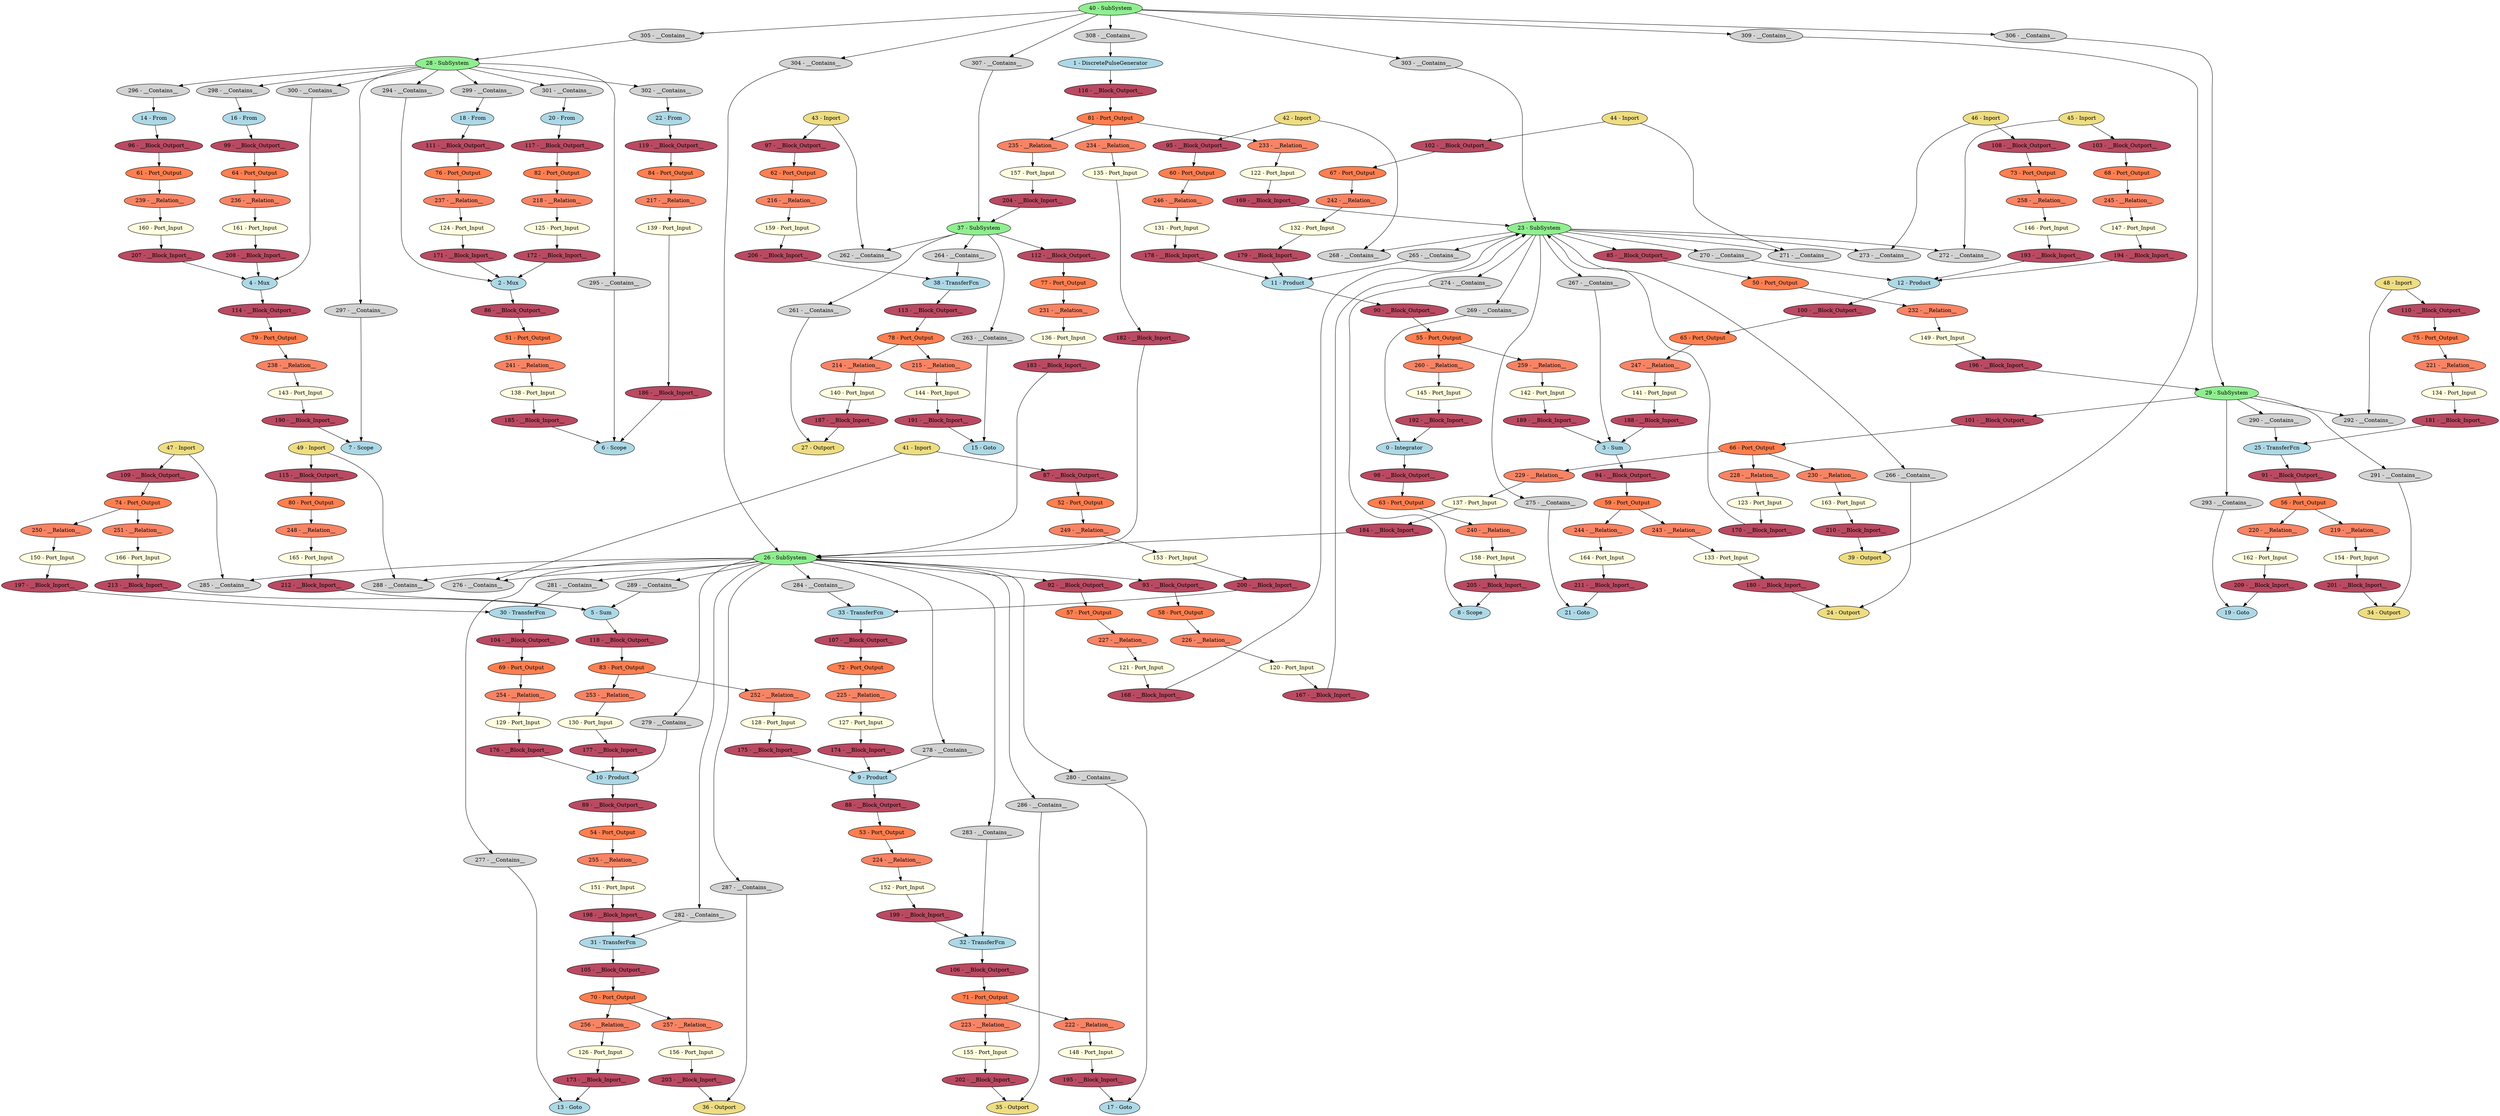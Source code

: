 digraph HAdapt {
"0 - Integrator" [style=filled, fillcolor=lightblue];
"1 - DiscretePulseGenerator" [style=filled, fillcolor=lightblue];
"2 - Mux" [style=filled, fillcolor=lightblue];
"3 - Sum" [style=filled, fillcolor=lightblue];
"4 - Mux" [style=filled, fillcolor=lightblue];
"5 - Sum" [style=filled, fillcolor=lightblue];
"6 - Scope" [style=filled, fillcolor=lightblue];
"7 - Scope" [style=filled, fillcolor=lightblue];
"8 - Scope" [style=filled, fillcolor=lightblue];
"9 - Product" [style=filled, fillcolor=lightblue];
"10 - Product" [style=filled, fillcolor=lightblue];
"11 - Product" [style=filled, fillcolor=lightblue];
"12 - Product" [style=filled, fillcolor=lightblue];
"13 - Goto" [style=filled, fillcolor=lightblue];
"14 - From" [style=filled, fillcolor=lightblue];
"15 - Goto" [style=filled, fillcolor=lightblue];
"16 - From" [style=filled, fillcolor=lightblue];
"17 - Goto" [style=filled, fillcolor=lightblue];
"18 - From" [style=filled, fillcolor=lightblue];
"19 - Goto" [style=filled, fillcolor=lightblue];
"20 - From" [style=filled, fillcolor=lightblue];
"21 - Goto" [style=filled, fillcolor=lightblue];
"22 - From" [style=filled, fillcolor=lightblue];
"23 - SubSystem" [style=filled, fillcolor=lightgreen];
"24 - Outport" [style=filled, fillcolor=lightgoldenrod];
"25 - TransferFcn" [style=filled, fillcolor=lightblue];
"26 - SubSystem" [style=filled, fillcolor=lightgreen];
"27 - Outport" [style=filled, fillcolor=lightgoldenrod];
"28 - SubSystem" [style=filled, fillcolor=lightgreen];
"29 - SubSystem" [style=filled, fillcolor=lightgreen];
"30 - TransferFcn" [style=filled, fillcolor=lightblue];
"31 - TransferFcn" [style=filled, fillcolor=lightblue];
"32 - TransferFcn" [style=filled, fillcolor=lightblue];
"33 - TransferFcn" [style=filled, fillcolor=lightblue];
"34 - Outport" [style=filled, fillcolor=lightgoldenrod];
"35 - Outport" [style=filled, fillcolor=lightgoldenrod];
"36 - Outport" [style=filled, fillcolor=lightgoldenrod];
"37 - SubSystem" [style=filled, fillcolor=lightgreen];
"38 - TransferFcn" [style=filled, fillcolor=lightblue];
"39 - Outport" [style=filled, fillcolor=lightgoldenrod];
"40 - SubSystem" [style=filled, fillcolor=lightgreen];
"41 - Inport" [style=filled, fillcolor=lightgoldenrod];
"42 - Inport" [style=filled, fillcolor=lightgoldenrod];
"43 - Inport" [style=filled, fillcolor=lightgoldenrod];
"44 - Inport" [style=filled, fillcolor=lightgoldenrod];
"45 - Inport" [style=filled, fillcolor=lightgoldenrod];
"46 - Inport" [style=filled, fillcolor=lightgoldenrod];
"47 - Inport" [style=filled, fillcolor=lightgoldenrod];
"48 - Inport" [style=filled, fillcolor=lightgoldenrod];
"49 - Inport" [style=filled, fillcolor=lightgoldenrod];
"50 - Port_Output" [style=filled, fillcolor=coral];
"51 - Port_Output" [style=filled, fillcolor=coral];
"52 - Port_Output" [style=filled, fillcolor=coral];
"53 - Port_Output" [style=filled, fillcolor=coral];
"54 - Port_Output" [style=filled, fillcolor=coral];
"55 - Port_Output" [style=filled, fillcolor=coral];
"56 - Port_Output" [style=filled, fillcolor=coral];
"57 - Port_Output" [style=filled, fillcolor=coral];
"58 - Port_Output" [style=filled, fillcolor=coral];
"59 - Port_Output" [style=filled, fillcolor=coral];
"60 - Port_Output" [style=filled, fillcolor=coral];
"61 - Port_Output" [style=filled, fillcolor=coral];
"62 - Port_Output" [style=filled, fillcolor=coral];
"63 - Port_Output" [style=filled, fillcolor=coral];
"64 - Port_Output" [style=filled, fillcolor=coral];
"65 - Port_Output" [style=filled, fillcolor=coral];
"66 - Port_Output" [style=filled, fillcolor=coral];
"67 - Port_Output" [style=filled, fillcolor=coral];
"68 - Port_Output" [style=filled, fillcolor=coral];
"69 - Port_Output" [style=filled, fillcolor=coral];
"70 - Port_Output" [style=filled, fillcolor=coral];
"71 - Port_Output" [style=filled, fillcolor=coral];
"72 - Port_Output" [style=filled, fillcolor=coral];
"73 - Port_Output" [style=filled, fillcolor=coral];
"74 - Port_Output" [style=filled, fillcolor=coral];
"75 - Port_Output" [style=filled, fillcolor=coral];
"76 - Port_Output" [style=filled, fillcolor=coral];
"77 - Port_Output" [style=filled, fillcolor=coral];
"78 - Port_Output" [style=filled, fillcolor=coral];
"79 - Port_Output" [style=filled, fillcolor=coral];
"80 - Port_Output" [style=filled, fillcolor=coral];
"81 - Port_Output" [style=filled, fillcolor=coral];
"82 - Port_Output" [style=filled, fillcolor=coral];
"83 - Port_Output" [style=filled, fillcolor=coral];
"84 - Port_Output" [style=filled, fillcolor=coral];
"85 - __Block_Outport__" [style=filled, fillcolor="#b94a62"];
"86 - __Block_Outport__" [style=filled, fillcolor="#b94a62"];
"87 - __Block_Outport__" [style=filled, fillcolor="#b94a62"];
"88 - __Block_Outport__" [style=filled, fillcolor="#b94a62"];
"89 - __Block_Outport__" [style=filled, fillcolor="#b94a62"];
"90 - __Block_Outport__" [style=filled, fillcolor="#b94a62"];
"91 - __Block_Outport__" [style=filled, fillcolor="#b94a62"];
"92 - __Block_Outport__" [style=filled, fillcolor="#b94a62"];
"93 - __Block_Outport__" [style=filled, fillcolor="#b94a62"];
"94 - __Block_Outport__" [style=filled, fillcolor="#b94a62"];
"95 - __Block_Outport__" [style=filled, fillcolor="#b94a62"];
"96 - __Block_Outport__" [style=filled, fillcolor="#b94a62"];
"97 - __Block_Outport__" [style=filled, fillcolor="#b94a62"];
"98 - __Block_Outport__" [style=filled, fillcolor="#b94a62"];
"99 - __Block_Outport__" [style=filled, fillcolor="#b94a62"];
"100 - __Block_Outport__" [style=filled, fillcolor="#b94a62"];
"101 - __Block_Outport__" [style=filled, fillcolor="#b94a62"];
"102 - __Block_Outport__" [style=filled, fillcolor="#b94a62"];
"103 - __Block_Outport__" [style=filled, fillcolor="#b94a62"];
"104 - __Block_Outport__" [style=filled, fillcolor="#b94a62"];
"105 - __Block_Outport__" [style=filled, fillcolor="#b94a62"];
"106 - __Block_Outport__" [style=filled, fillcolor="#b94a62"];
"107 - __Block_Outport__" [style=filled, fillcolor="#b94a62"];
"108 - __Block_Outport__" [style=filled, fillcolor="#b94a62"];
"109 - __Block_Outport__" [style=filled, fillcolor="#b94a62"];
"110 - __Block_Outport__" [style=filled, fillcolor="#b94a62"];
"111 - __Block_Outport__" [style=filled, fillcolor="#b94a62"];
"112 - __Block_Outport__" [style=filled, fillcolor="#b94a62"];
"113 - __Block_Outport__" [style=filled, fillcolor="#b94a62"];
"114 - __Block_Outport__" [style=filled, fillcolor="#b94a62"];
"115 - __Block_Outport__" [style=filled, fillcolor="#b94a62"];
"116 - __Block_Outport__" [style=filled, fillcolor="#b94a62"];
"117 - __Block_Outport__" [style=filled, fillcolor="#b94a62"];
"118 - __Block_Outport__" [style=filled, fillcolor="#b94a62"];
"119 - __Block_Outport__" [style=filled, fillcolor="#b94a62"];
"120 - Port_Input" [style=filled, fillcolor=lightyellow];
"121 - Port_Input" [style=filled, fillcolor=lightyellow];
"122 - Port_Input" [style=filled, fillcolor=lightyellow];
"123 - Port_Input" [style=filled, fillcolor=lightyellow];
"124 - Port_Input" [style=filled, fillcolor=lightyellow];
"125 - Port_Input" [style=filled, fillcolor=lightyellow];
"126 - Port_Input" [style=filled, fillcolor=lightyellow];
"127 - Port_Input" [style=filled, fillcolor=lightyellow];
"128 - Port_Input" [style=filled, fillcolor=lightyellow];
"129 - Port_Input" [style=filled, fillcolor=lightyellow];
"130 - Port_Input" [style=filled, fillcolor=lightyellow];
"131 - Port_Input" [style=filled, fillcolor=lightyellow];
"132 - Port_Input" [style=filled, fillcolor=lightyellow];
"133 - Port_Input" [style=filled, fillcolor=lightyellow];
"134 - Port_Input" [style=filled, fillcolor=lightyellow];
"135 - Port_Input" [style=filled, fillcolor=lightyellow];
"136 - Port_Input" [style=filled, fillcolor=lightyellow];
"137 - Port_Input" [style=filled, fillcolor=lightyellow];
"138 - Port_Input" [style=filled, fillcolor=lightyellow];
"139 - Port_Input" [style=filled, fillcolor=lightyellow];
"140 - Port_Input" [style=filled, fillcolor=lightyellow];
"141 - Port_Input" [style=filled, fillcolor=lightyellow];
"142 - Port_Input" [style=filled, fillcolor=lightyellow];
"143 - Port_Input" [style=filled, fillcolor=lightyellow];
"144 - Port_Input" [style=filled, fillcolor=lightyellow];
"145 - Port_Input" [style=filled, fillcolor=lightyellow];
"146 - Port_Input" [style=filled, fillcolor=lightyellow];
"147 - Port_Input" [style=filled, fillcolor=lightyellow];
"148 - Port_Input" [style=filled, fillcolor=lightyellow];
"149 - Port_Input" [style=filled, fillcolor=lightyellow];
"150 - Port_Input" [style=filled, fillcolor=lightyellow];
"151 - Port_Input" [style=filled, fillcolor=lightyellow];
"152 - Port_Input" [style=filled, fillcolor=lightyellow];
"153 - Port_Input" [style=filled, fillcolor=lightyellow];
"154 - Port_Input" [style=filled, fillcolor=lightyellow];
"155 - Port_Input" [style=filled, fillcolor=lightyellow];
"156 - Port_Input" [style=filled, fillcolor=lightyellow];
"157 - Port_Input" [style=filled, fillcolor=lightyellow];
"158 - Port_Input" [style=filled, fillcolor=lightyellow];
"159 - Port_Input" [style=filled, fillcolor=lightyellow];
"160 - Port_Input" [style=filled, fillcolor=lightyellow];
"161 - Port_Input" [style=filled, fillcolor=lightyellow];
"162 - Port_Input" [style=filled, fillcolor=lightyellow];
"163 - Port_Input" [style=filled, fillcolor=lightyellow];
"164 - Port_Input" [style=filled, fillcolor=lightyellow];
"165 - Port_Input" [style=filled, fillcolor=lightyellow];
"166 - Port_Input" [style=filled, fillcolor=lightyellow];
"167 - __Block_Inport__" [style=filled, fillcolor="#b94a62"];
"168 - __Block_Inport__" [style=filled, fillcolor="#b94a62"];
"169 - __Block_Inport__" [style=filled, fillcolor="#b94a62"];
"170 - __Block_Inport__" [style=filled, fillcolor="#b94a62"];
"171 - __Block_Inport__" [style=filled, fillcolor="#b94a62"];
"172 - __Block_Inport__" [style=filled, fillcolor="#b94a62"];
"173 - __Block_Inport__" [style=filled, fillcolor="#b94a62"];
"174 - __Block_Inport__" [style=filled, fillcolor="#b94a62"];
"175 - __Block_Inport__" [style=filled, fillcolor="#b94a62"];
"176 - __Block_Inport__" [style=filled, fillcolor="#b94a62"];
"177 - __Block_Inport__" [style=filled, fillcolor="#b94a62"];
"178 - __Block_Inport__" [style=filled, fillcolor="#b94a62"];
"179 - __Block_Inport__" [style=filled, fillcolor="#b94a62"];
"180 - __Block_Inport__" [style=filled, fillcolor="#b94a62"];
"181 - __Block_Inport__" [style=filled, fillcolor="#b94a62"];
"182 - __Block_Inport__" [style=filled, fillcolor="#b94a62"];
"183 - __Block_Inport__" [style=filled, fillcolor="#b94a62"];
"184 - __Block_Inport__" [style=filled, fillcolor="#b94a62"];
"185 - __Block_Inport__" [style=filled, fillcolor="#b94a62"];
"186 - __Block_Inport__" [style=filled, fillcolor="#b94a62"];
"187 - __Block_Inport__" [style=filled, fillcolor="#b94a62"];
"188 - __Block_Inport__" [style=filled, fillcolor="#b94a62"];
"189 - __Block_Inport__" [style=filled, fillcolor="#b94a62"];
"190 - __Block_Inport__" [style=filled, fillcolor="#b94a62"];
"191 - __Block_Inport__" [style=filled, fillcolor="#b94a62"];
"192 - __Block_Inport__" [style=filled, fillcolor="#b94a62"];
"193 - __Block_Inport__" [style=filled, fillcolor="#b94a62"];
"194 - __Block_Inport__" [style=filled, fillcolor="#b94a62"];
"195 - __Block_Inport__" [style=filled, fillcolor="#b94a62"];
"196 - __Block_Inport__" [style=filled, fillcolor="#b94a62"];
"197 - __Block_Inport__" [style=filled, fillcolor="#b94a62"];
"198 - __Block_Inport__" [style=filled, fillcolor="#b94a62"];
"199 - __Block_Inport__" [style=filled, fillcolor="#b94a62"];
"200 - __Block_Inport__" [style=filled, fillcolor="#b94a62"];
"201 - __Block_Inport__" [style=filled, fillcolor="#b94a62"];
"202 - __Block_Inport__" [style=filled, fillcolor="#b94a62"];
"203 - __Block_Inport__" [style=filled, fillcolor="#b94a62"];
"204 - __Block_Inport__" [style=filled, fillcolor="#b94a62"];
"205 - __Block_Inport__" [style=filled, fillcolor="#b94a62"];
"206 - __Block_Inport__" [style=filled, fillcolor="#b94a62"];
"207 - __Block_Inport__" [style=filled, fillcolor="#b94a62"];
"208 - __Block_Inport__" [style=filled, fillcolor="#b94a62"];
"209 - __Block_Inport__" [style=filled, fillcolor="#b94a62"];
"210 - __Block_Inport__" [style=filled, fillcolor="#b94a62"];
"211 - __Block_Inport__" [style=filled, fillcolor="#b94a62"];
"212 - __Block_Inport__" [style=filled, fillcolor="#b94a62"];
"213 - __Block_Inport__" [style=filled, fillcolor="#b94a62"];
"214 - __Relation__" [style=filled, fillcolor="#f78465"];
"215 - __Relation__" [style=filled, fillcolor="#f78465"];
"216 - __Relation__" [style=filled, fillcolor="#f78465"];
"217 - __Relation__" [style=filled, fillcolor="#f78465"];
"218 - __Relation__" [style=filled, fillcolor="#f78465"];
"219 - __Relation__" [style=filled, fillcolor="#f78465"];
"220 - __Relation__" [style=filled, fillcolor="#f78465"];
"221 - __Relation__" [style=filled, fillcolor="#f78465"];
"222 - __Relation__" [style=filled, fillcolor="#f78465"];
"223 - __Relation__" [style=filled, fillcolor="#f78465"];
"224 - __Relation__" [style=filled, fillcolor="#f78465"];
"225 - __Relation__" [style=filled, fillcolor="#f78465"];
"226 - __Relation__" [style=filled, fillcolor="#f78465"];
"227 - __Relation__" [style=filled, fillcolor="#f78465"];
"228 - __Relation__" [style=filled, fillcolor="#f78465"];
"229 - __Relation__" [style=filled, fillcolor="#f78465"];
"230 - __Relation__" [style=filled, fillcolor="#f78465"];
"231 - __Relation__" [style=filled, fillcolor="#f78465"];
"232 - __Relation__" [style=filled, fillcolor="#f78465"];
"233 - __Relation__" [style=filled, fillcolor="#f78465"];
"234 - __Relation__" [style=filled, fillcolor="#f78465"];
"235 - __Relation__" [style=filled, fillcolor="#f78465"];
"236 - __Relation__" [style=filled, fillcolor="#f78465"];
"237 - __Relation__" [style=filled, fillcolor="#f78465"];
"238 - __Relation__" [style=filled, fillcolor="#f78465"];
"239 - __Relation__" [style=filled, fillcolor="#f78465"];
"240 - __Relation__" [style=filled, fillcolor="#f78465"];
"241 - __Relation__" [style=filled, fillcolor="#f78465"];
"242 - __Relation__" [style=filled, fillcolor="#f78465"];
"243 - __Relation__" [style=filled, fillcolor="#f78465"];
"244 - __Relation__" [style=filled, fillcolor="#f78465"];
"245 - __Relation__" [style=filled, fillcolor="#f78465"];
"246 - __Relation__" [style=filled, fillcolor="#f78465"];
"247 - __Relation__" [style=filled, fillcolor="#f78465"];
"248 - __Relation__" [style=filled, fillcolor="#f78465"];
"249 - __Relation__" [style=filled, fillcolor="#f78465"];
"250 - __Relation__" [style=filled, fillcolor="#f78465"];
"251 - __Relation__" [style=filled, fillcolor="#f78465"];
"252 - __Relation__" [style=filled, fillcolor="#f78465"];
"253 - __Relation__" [style=filled, fillcolor="#f78465"];
"254 - __Relation__" [style=filled, fillcolor="#f78465"];
"255 - __Relation__" [style=filled, fillcolor="#f78465"];
"256 - __Relation__" [style=filled, fillcolor="#f78465"];
"257 - __Relation__" [style=filled, fillcolor="#f78465"];
"258 - __Relation__" [style=filled, fillcolor="#f78465"];
"259 - __Relation__" [style=filled, fillcolor="#f78465"];
"260 - __Relation__" [style=filled, fillcolor="#f78465"];
"261 - __Contains__" [style=filled, fillcolor=lightgray];
"262 - __Contains__" [style=filled, fillcolor=lightgray];
"263 - __Contains__" [style=filled, fillcolor=lightgray];
"264 - __Contains__" [style=filled, fillcolor=lightgray];
"265 - __Contains__" [style=filled, fillcolor=lightgray];
"266 - __Contains__" [style=filled, fillcolor=lightgray];
"267 - __Contains__" [style=filled, fillcolor=lightgray];
"268 - __Contains__" [style=filled, fillcolor=lightgray];
"269 - __Contains__" [style=filled, fillcolor=lightgray];
"270 - __Contains__" [style=filled, fillcolor=lightgray];
"271 - __Contains__" [style=filled, fillcolor=lightgray];
"272 - __Contains__" [style=filled, fillcolor=lightgray];
"273 - __Contains__" [style=filled, fillcolor=lightgray];
"274 - __Contains__" [style=filled, fillcolor=lightgray];
"275 - __Contains__" [style=filled, fillcolor=lightgray];
"276 - __Contains__" [style=filled, fillcolor=lightgray];
"277 - __Contains__" [style=filled, fillcolor=lightgray];
"278 - __Contains__" [style=filled, fillcolor=lightgray];
"279 - __Contains__" [style=filled, fillcolor=lightgray];
"280 - __Contains__" [style=filled, fillcolor=lightgray];
"281 - __Contains__" [style=filled, fillcolor=lightgray];
"282 - __Contains__" [style=filled, fillcolor=lightgray];
"283 - __Contains__" [style=filled, fillcolor=lightgray];
"284 - __Contains__" [style=filled, fillcolor=lightgray];
"285 - __Contains__" [style=filled, fillcolor=lightgray];
"286 - __Contains__" [style=filled, fillcolor=lightgray];
"287 - __Contains__" [style=filled, fillcolor=lightgray];
"288 - __Contains__" [style=filled, fillcolor=lightgray];
"289 - __Contains__" [style=filled, fillcolor=lightgray];
"290 - __Contains__" [style=filled, fillcolor=lightgray];
"291 - __Contains__" [style=filled, fillcolor=lightgray];
"292 - __Contains__" [style=filled, fillcolor=lightgray];
"293 - __Contains__" [style=filled, fillcolor=lightgray];
"294 - __Contains__" [style=filled, fillcolor=lightgray];
"295 - __Contains__" [style=filled, fillcolor=lightgray];
"296 - __Contains__" [style=filled, fillcolor=lightgray];
"297 - __Contains__" [style=filled, fillcolor=lightgray];
"298 - __Contains__" [style=filled, fillcolor=lightgray];
"299 - __Contains__" [style=filled, fillcolor=lightgray];
"300 - __Contains__" [style=filled, fillcolor=lightgray];
"301 - __Contains__" [style=filled, fillcolor=lightgray];
"302 - __Contains__" [style=filled, fillcolor=lightgray];
"303 - __Contains__" [style=filled, fillcolor=lightgray];
"304 - __Contains__" [style=filled, fillcolor=lightgray];
"305 - __Contains__" [style=filled, fillcolor=lightgray];
"306 - __Contains__" [style=filled, fillcolor=lightgray];
"307 - __Contains__" [style=filled, fillcolor=lightgray];
"308 - __Contains__" [style=filled, fillcolor=lightgray];
"309 - __Contains__" [style=filled, fillcolor=lightgray];
"23 - SubSystem" -> "85 - __Block_Outport__";
"85 - __Block_Outport__" -> "50 - Port_Output";
"2 - Mux" -> "86 - __Block_Outport__";
"86 - __Block_Outport__" -> "51 - Port_Output";
"41 - Inport" -> "87 - __Block_Outport__";
"87 - __Block_Outport__" -> "52 - Port_Output";
"9 - Product" -> "88 - __Block_Outport__";
"88 - __Block_Outport__" -> "53 - Port_Output";
"10 - Product" -> "89 - __Block_Outport__";
"89 - __Block_Outport__" -> "54 - Port_Output";
"11 - Product" -> "90 - __Block_Outport__";
"90 - __Block_Outport__" -> "55 - Port_Output";
"25 - TransferFcn" -> "91 - __Block_Outport__";
"91 - __Block_Outport__" -> "56 - Port_Output";
"26 - SubSystem" -> "92 - __Block_Outport__";
"92 - __Block_Outport__" -> "57 - Port_Output";
"26 - SubSystem" -> "93 - __Block_Outport__";
"93 - __Block_Outport__" -> "58 - Port_Output";
"3 - Sum" -> "94 - __Block_Outport__";
"94 - __Block_Outport__" -> "59 - Port_Output";
"42 - Inport" -> "95 - __Block_Outport__";
"95 - __Block_Outport__" -> "60 - Port_Output";
"14 - From" -> "96 - __Block_Outport__";
"96 - __Block_Outport__" -> "61 - Port_Output";
"43 - Inport" -> "97 - __Block_Outport__";
"97 - __Block_Outport__" -> "62 - Port_Output";
"0 - Integrator" -> "98 - __Block_Outport__";
"98 - __Block_Outport__" -> "63 - Port_Output";
"16 - From" -> "99 - __Block_Outport__";
"99 - __Block_Outport__" -> "64 - Port_Output";
"12 - Product" -> "100 - __Block_Outport__";
"100 - __Block_Outport__" -> "65 - Port_Output";
"29 - SubSystem" -> "101 - __Block_Outport__";
"101 - __Block_Outport__" -> "66 - Port_Output";
"44 - Inport" -> "102 - __Block_Outport__";
"102 - __Block_Outport__" -> "67 - Port_Output";
"45 - Inport" -> "103 - __Block_Outport__";
"103 - __Block_Outport__" -> "68 - Port_Output";
"30 - TransferFcn" -> "104 - __Block_Outport__";
"104 - __Block_Outport__" -> "69 - Port_Output";
"31 - TransferFcn" -> "105 - __Block_Outport__";
"105 - __Block_Outport__" -> "70 - Port_Output";
"32 - TransferFcn" -> "106 - __Block_Outport__";
"106 - __Block_Outport__" -> "71 - Port_Output";
"33 - TransferFcn" -> "107 - __Block_Outport__";
"107 - __Block_Outport__" -> "72 - Port_Output";
"46 - Inport" -> "108 - __Block_Outport__";
"108 - __Block_Outport__" -> "73 - Port_Output";
"47 - Inport" -> "109 - __Block_Outport__";
"109 - __Block_Outport__" -> "74 - Port_Output";
"48 - Inport" -> "110 - __Block_Outport__";
"110 - __Block_Outport__" -> "75 - Port_Output";
"18 - From" -> "111 - __Block_Outport__";
"111 - __Block_Outport__" -> "76 - Port_Output";
"37 - SubSystem" -> "112 - __Block_Outport__";
"112 - __Block_Outport__" -> "77 - Port_Output";
"38 - TransferFcn" -> "113 - __Block_Outport__";
"113 - __Block_Outport__" -> "78 - Port_Output";
"4 - Mux" -> "114 - __Block_Outport__";
"114 - __Block_Outport__" -> "79 - Port_Output";
"49 - Inport" -> "115 - __Block_Outport__";
"115 - __Block_Outport__" -> "80 - Port_Output";
"1 - DiscretePulseGenerator" -> "116 - __Block_Outport__";
"116 - __Block_Outport__" -> "81 - Port_Output";
"20 - From" -> "117 - __Block_Outport__";
"117 - __Block_Outport__" -> "82 - Port_Output";
"5 - Sum" -> "118 - __Block_Outport__";
"118 - __Block_Outport__" -> "83 - Port_Output";
"22 - From" -> "119 - __Block_Outport__";
"119 - __Block_Outport__" -> "84 - Port_Output";
"37 - SubSystem" -> "261 - __Contains__";
"261 - __Contains__" -> "27 - Outport";
"37 - SubSystem" -> "262 - __Contains__";
"37 - SubSystem" -> "263 - __Contains__";
"263 - __Contains__" -> "15 - Goto";
"37 - SubSystem" -> "264 - __Contains__";
"264 - __Contains__" -> "38 - TransferFcn";
"23 - SubSystem" -> "265 - __Contains__";
"265 - __Contains__" -> "11 - Product";
"23 - SubSystem" -> "266 - __Contains__";
"266 - __Contains__" -> "24 - Outport";
"23 - SubSystem" -> "267 - __Contains__";
"267 - __Contains__" -> "3 - Sum";
"23 - SubSystem" -> "268 - __Contains__";
"23 - SubSystem" -> "269 - __Contains__";
"269 - __Contains__" -> "0 - Integrator";
"23 - SubSystem" -> "270 - __Contains__";
"270 - __Contains__" -> "12 - Product";
"23 - SubSystem" -> "271 - __Contains__";
"23 - SubSystem" -> "272 - __Contains__";
"23 - SubSystem" -> "273 - __Contains__";
"23 - SubSystem" -> "274 - __Contains__";
"274 - __Contains__" -> "8 - Scope";
"23 - SubSystem" -> "275 - __Contains__";
"275 - __Contains__" -> "21 - Goto";
"26 - SubSystem" -> "276 - __Contains__";
"26 - SubSystem" -> "277 - __Contains__";
"277 - __Contains__" -> "13 - Goto";
"26 - SubSystem" -> "278 - __Contains__";
"278 - __Contains__" -> "9 - Product";
"26 - SubSystem" -> "279 - __Contains__";
"279 - __Contains__" -> "10 - Product";
"26 - SubSystem" -> "280 - __Contains__";
"280 - __Contains__" -> "17 - Goto";
"26 - SubSystem" -> "281 - __Contains__";
"281 - __Contains__" -> "30 - TransferFcn";
"26 - SubSystem" -> "282 - __Contains__";
"282 - __Contains__" -> "31 - TransferFcn";
"26 - SubSystem" -> "283 - __Contains__";
"283 - __Contains__" -> "32 - TransferFcn";
"26 - SubSystem" -> "284 - __Contains__";
"284 - __Contains__" -> "33 - TransferFcn";
"26 - SubSystem" -> "285 - __Contains__";
"26 - SubSystem" -> "286 - __Contains__";
"286 - __Contains__" -> "35 - Outport";
"26 - SubSystem" -> "287 - __Contains__";
"287 - __Contains__" -> "36 - Outport";
"26 - SubSystem" -> "288 - __Contains__";
"26 - SubSystem" -> "289 - __Contains__";
"289 - __Contains__" -> "5 - Sum";
"29 - SubSystem" -> "290 - __Contains__";
"290 - __Contains__" -> "25 - TransferFcn";
"29 - SubSystem" -> "291 - __Contains__";
"291 - __Contains__" -> "34 - Outport";
"29 - SubSystem" -> "292 - __Contains__";
"29 - SubSystem" -> "293 - __Contains__";
"293 - __Contains__" -> "19 - Goto";
"28 - SubSystem" -> "294 - __Contains__";
"294 - __Contains__" -> "2 - Mux";
"28 - SubSystem" -> "295 - __Contains__";
"295 - __Contains__" -> "6 - Scope";
"28 - SubSystem" -> "296 - __Contains__";
"296 - __Contains__" -> "14 - From";
"28 - SubSystem" -> "297 - __Contains__";
"297 - __Contains__" -> "7 - Scope";
"28 - SubSystem" -> "298 - __Contains__";
"298 - __Contains__" -> "16 - From";
"28 - SubSystem" -> "299 - __Contains__";
"299 - __Contains__" -> "18 - From";
"28 - SubSystem" -> "300 - __Contains__";
"300 - __Contains__" -> "4 - Mux";
"28 - SubSystem" -> "301 - __Contains__";
"301 - __Contains__" -> "20 - From";
"28 - SubSystem" -> "302 - __Contains__";
"302 - __Contains__" -> "22 - From";
"40 - SubSystem" -> "303 - __Contains__";
"303 - __Contains__" -> "23 - SubSystem";
"40 - SubSystem" -> "304 - __Contains__";
"304 - __Contains__" -> "26 - SubSystem";
"40 - SubSystem" -> "305 - __Contains__";
"305 - __Contains__" -> "28 - SubSystem";
"40 - SubSystem" -> "306 - __Contains__";
"306 - __Contains__" -> "29 - SubSystem";
"40 - SubSystem" -> "307 - __Contains__";
"307 - __Contains__" -> "37 - SubSystem";
"40 - SubSystem" -> "308 - __Contains__";
"308 - __Contains__" -> "1 - DiscretePulseGenerator";
"40 - SubSystem" -> "309 - __Contains__";
"309 - __Contains__" -> "39 - Outport";
"78 - Port_Output" -> "214 - __Relation__";
"214 - __Relation__" -> "140 - Port_Input";
"78 - Port_Output" -> "215 - __Relation__";
"215 - __Relation__" -> "144 - Port_Input";
"62 - Port_Output" -> "216 - __Relation__";
"216 - __Relation__" -> "159 - Port_Input";
"84 - Port_Output" -> "217 - __Relation__";
"217 - __Relation__" -> "139 - Port_Input";
"82 - Port_Output" -> "218 - __Relation__";
"218 - __Relation__" -> "125 - Port_Input";
"56 - Port_Output" -> "219 - __Relation__";
"219 - __Relation__" -> "154 - Port_Input";
"56 - Port_Output" -> "220 - __Relation__";
"220 - __Relation__" -> "162 - Port_Input";
"75 - Port_Output" -> "221 - __Relation__";
"221 - __Relation__" -> "134 - Port_Input";
"71 - Port_Output" -> "222 - __Relation__";
"222 - __Relation__" -> "148 - Port_Input";
"71 - Port_Output" -> "223 - __Relation__";
"223 - __Relation__" -> "155 - Port_Input";
"53 - Port_Output" -> "224 - __Relation__";
"224 - __Relation__" -> "152 - Port_Input";
"72 - Port_Output" -> "225 - __Relation__";
"225 - __Relation__" -> "127 - Port_Input";
"58 - Port_Output" -> "226 - __Relation__";
"226 - __Relation__" -> "120 - Port_Input";
"57 - Port_Output" -> "227 - __Relation__";
"227 - __Relation__" -> "121 - Port_Input";
"66 - Port_Output" -> "228 - __Relation__";
"228 - __Relation__" -> "123 - Port_Input";
"66 - Port_Output" -> "229 - __Relation__";
"229 - __Relation__" -> "137 - Port_Input";
"66 - Port_Output" -> "230 - __Relation__";
"230 - __Relation__" -> "163 - Port_Input";
"77 - Port_Output" -> "231 - __Relation__";
"231 - __Relation__" -> "136 - Port_Input";
"50 - Port_Output" -> "232 - __Relation__";
"232 - __Relation__" -> "149 - Port_Input";
"81 - Port_Output" -> "233 - __Relation__";
"233 - __Relation__" -> "122 - Port_Input";
"81 - Port_Output" -> "234 - __Relation__";
"234 - __Relation__" -> "135 - Port_Input";
"81 - Port_Output" -> "235 - __Relation__";
"235 - __Relation__" -> "157 - Port_Input";
"64 - Port_Output" -> "236 - __Relation__";
"236 - __Relation__" -> "161 - Port_Input";
"76 - Port_Output" -> "237 - __Relation__";
"237 - __Relation__" -> "124 - Port_Input";
"79 - Port_Output" -> "238 - __Relation__";
"238 - __Relation__" -> "143 - Port_Input";
"61 - Port_Output" -> "239 - __Relation__";
"239 - __Relation__" -> "160 - Port_Input";
"63 - Port_Output" -> "240 - __Relation__";
"240 - __Relation__" -> "158 - Port_Input";
"51 - Port_Output" -> "241 - __Relation__";
"241 - __Relation__" -> "138 - Port_Input";
"67 - Port_Output" -> "242 - __Relation__";
"242 - __Relation__" -> "132 - Port_Input";
"59 - Port_Output" -> "243 - __Relation__";
"243 - __Relation__" -> "133 - Port_Input";
"59 - Port_Output" -> "244 - __Relation__";
"244 - __Relation__" -> "164 - Port_Input";
"68 - Port_Output" -> "245 - __Relation__";
"245 - __Relation__" -> "147 - Port_Input";
"60 - Port_Output" -> "246 - __Relation__";
"246 - __Relation__" -> "131 - Port_Input";
"65 - Port_Output" -> "247 - __Relation__";
"247 - __Relation__" -> "141 - Port_Input";
"80 - Port_Output" -> "248 - __Relation__";
"248 - __Relation__" -> "165 - Port_Input";
"52 - Port_Output" -> "249 - __Relation__";
"249 - __Relation__" -> "153 - Port_Input";
"74 - Port_Output" -> "250 - __Relation__";
"250 - __Relation__" -> "150 - Port_Input";
"74 - Port_Output" -> "251 - __Relation__";
"251 - __Relation__" -> "166 - Port_Input";
"83 - Port_Output" -> "252 - __Relation__";
"252 - __Relation__" -> "128 - Port_Input";
"83 - Port_Output" -> "253 - __Relation__";
"253 - __Relation__" -> "130 - Port_Input";
"69 - Port_Output" -> "254 - __Relation__";
"254 - __Relation__" -> "129 - Port_Input";
"54 - Port_Output" -> "255 - __Relation__";
"255 - __Relation__" -> "151 - Port_Input";
"70 - Port_Output" -> "256 - __Relation__";
"256 - __Relation__" -> "126 - Port_Input";
"70 - Port_Output" -> "257 - __Relation__";
"257 - __Relation__" -> "156 - Port_Input";
"73 - Port_Output" -> "258 - __Relation__";
"258 - __Relation__" -> "146 - Port_Input";
"55 - Port_Output" -> "259 - __Relation__";
"259 - __Relation__" -> "142 - Port_Input";
"55 - Port_Output" -> "260 - __Relation__";
"260 - __Relation__" -> "145 - Port_Input";
"167 - __Block_Inport__" -> "23 - SubSystem";
"120 - Port_Input" -> "167 - __Block_Inport__";
"168 - __Block_Inport__" -> "23 - SubSystem";
"121 - Port_Input" -> "168 - __Block_Inport__";
"169 - __Block_Inport__" -> "23 - SubSystem";
"122 - Port_Input" -> "169 - __Block_Inport__";
"170 - __Block_Inport__" -> "23 - SubSystem";
"123 - Port_Input" -> "170 - __Block_Inport__";
"171 - __Block_Inport__" -> "2 - Mux";
"124 - Port_Input" -> "171 - __Block_Inport__";
"172 - __Block_Inport__" -> "2 - Mux";
"125 - Port_Input" -> "172 - __Block_Inport__";
"173 - __Block_Inport__" -> "13 - Goto";
"126 - Port_Input" -> "173 - __Block_Inport__";
"174 - __Block_Inport__" -> "9 - Product";
"127 - Port_Input" -> "174 - __Block_Inport__";
"175 - __Block_Inport__" -> "9 - Product";
"128 - Port_Input" -> "175 - __Block_Inport__";
"176 - __Block_Inport__" -> "10 - Product";
"129 - Port_Input" -> "176 - __Block_Inport__";
"177 - __Block_Inport__" -> "10 - Product";
"130 - Port_Input" -> "177 - __Block_Inport__";
"178 - __Block_Inport__" -> "11 - Product";
"131 - Port_Input" -> "178 - __Block_Inport__";
"179 - __Block_Inport__" -> "11 - Product";
"132 - Port_Input" -> "179 - __Block_Inport__";
"180 - __Block_Inport__" -> "24 - Outport";
"133 - Port_Input" -> "180 - __Block_Inport__";
"181 - __Block_Inport__" -> "25 - TransferFcn";
"134 - Port_Input" -> "181 - __Block_Inport__";
"182 - __Block_Inport__" -> "26 - SubSystem";
"135 - Port_Input" -> "182 - __Block_Inport__";
"183 - __Block_Inport__" -> "26 - SubSystem";
"136 - Port_Input" -> "183 - __Block_Inport__";
"184 - __Block_Inport__" -> "26 - SubSystem";
"137 - Port_Input" -> "184 - __Block_Inport__";
"185 - __Block_Inport__" -> "6 - Scope";
"138 - Port_Input" -> "185 - __Block_Inport__";
"186 - __Block_Inport__" -> "6 - Scope";
"139 - Port_Input" -> "186 - __Block_Inport__";
"187 - __Block_Inport__" -> "27 - Outport";
"140 - Port_Input" -> "187 - __Block_Inport__";
"188 - __Block_Inport__" -> "3 - Sum";
"141 - Port_Input" -> "188 - __Block_Inport__";
"189 - __Block_Inport__" -> "3 - Sum";
"142 - Port_Input" -> "189 - __Block_Inport__";
"190 - __Block_Inport__" -> "7 - Scope";
"143 - Port_Input" -> "190 - __Block_Inport__";
"191 - __Block_Inport__" -> "15 - Goto";
"144 - Port_Input" -> "191 - __Block_Inport__";
"192 - __Block_Inport__" -> "0 - Integrator";
"145 - Port_Input" -> "192 - __Block_Inport__";
"193 - __Block_Inport__" -> "12 - Product";
"146 - Port_Input" -> "193 - __Block_Inport__";
"194 - __Block_Inport__" -> "12 - Product";
"147 - Port_Input" -> "194 - __Block_Inport__";
"195 - __Block_Inport__" -> "17 - Goto";
"148 - Port_Input" -> "195 - __Block_Inport__";
"196 - __Block_Inport__" -> "29 - SubSystem";
"149 - Port_Input" -> "196 - __Block_Inport__";
"197 - __Block_Inport__" -> "30 - TransferFcn";
"150 - Port_Input" -> "197 - __Block_Inport__";
"198 - __Block_Inport__" -> "31 - TransferFcn";
"151 - Port_Input" -> "198 - __Block_Inport__";
"199 - __Block_Inport__" -> "32 - TransferFcn";
"152 - Port_Input" -> "199 - __Block_Inport__";
"200 - __Block_Inport__" -> "33 - TransferFcn";
"153 - Port_Input" -> "200 - __Block_Inport__";
"201 - __Block_Inport__" -> "34 - Outport";
"154 - Port_Input" -> "201 - __Block_Inport__";
"202 - __Block_Inport__" -> "35 - Outport";
"155 - Port_Input" -> "202 - __Block_Inport__";
"203 - __Block_Inport__" -> "36 - Outport";
"156 - Port_Input" -> "203 - __Block_Inport__";
"204 - __Block_Inport__" -> "37 - SubSystem";
"157 - Port_Input" -> "204 - __Block_Inport__";
"205 - __Block_Inport__" -> "8 - Scope";
"158 - Port_Input" -> "205 - __Block_Inport__";
"206 - __Block_Inport__" -> "38 - TransferFcn";
"159 - Port_Input" -> "206 - __Block_Inport__";
"207 - __Block_Inport__" -> "4 - Mux";
"160 - Port_Input" -> "207 - __Block_Inport__";
"208 - __Block_Inport__" -> "4 - Mux";
"161 - Port_Input" -> "208 - __Block_Inport__";
"209 - __Block_Inport__" -> "19 - Goto";
"162 - Port_Input" -> "209 - __Block_Inport__";
"210 - __Block_Inport__" -> "39 - Outport";
"163 - Port_Input" -> "210 - __Block_Inport__";
"211 - __Block_Inport__" -> "21 - Goto";
"164 - Port_Input" -> "211 - __Block_Inport__";
"212 - __Block_Inport__" -> "5 - Sum";
"165 - Port_Input" -> "212 - __Block_Inport__";
"213 - __Block_Inport__" -> "5 - Sum";
"166 - Port_Input" -> "213 - __Block_Inport__";
"43 - Inport" -> "262 - __Contains__";
"42 - Inport" -> "268 - __Contains__";
"44 - Inport" -> "271 - __Contains__";
"45 - Inport" -> "272 - __Contains__";
"46 - Inport" -> "273 - __Contains__";
"41 - Inport" -> "276 - __Contains__";
"47 - Inport" -> "285 - __Contains__";
"49 - Inport" -> "288 - __Contains__";
"48 - Inport" -> "292 - __Contains__";
}
